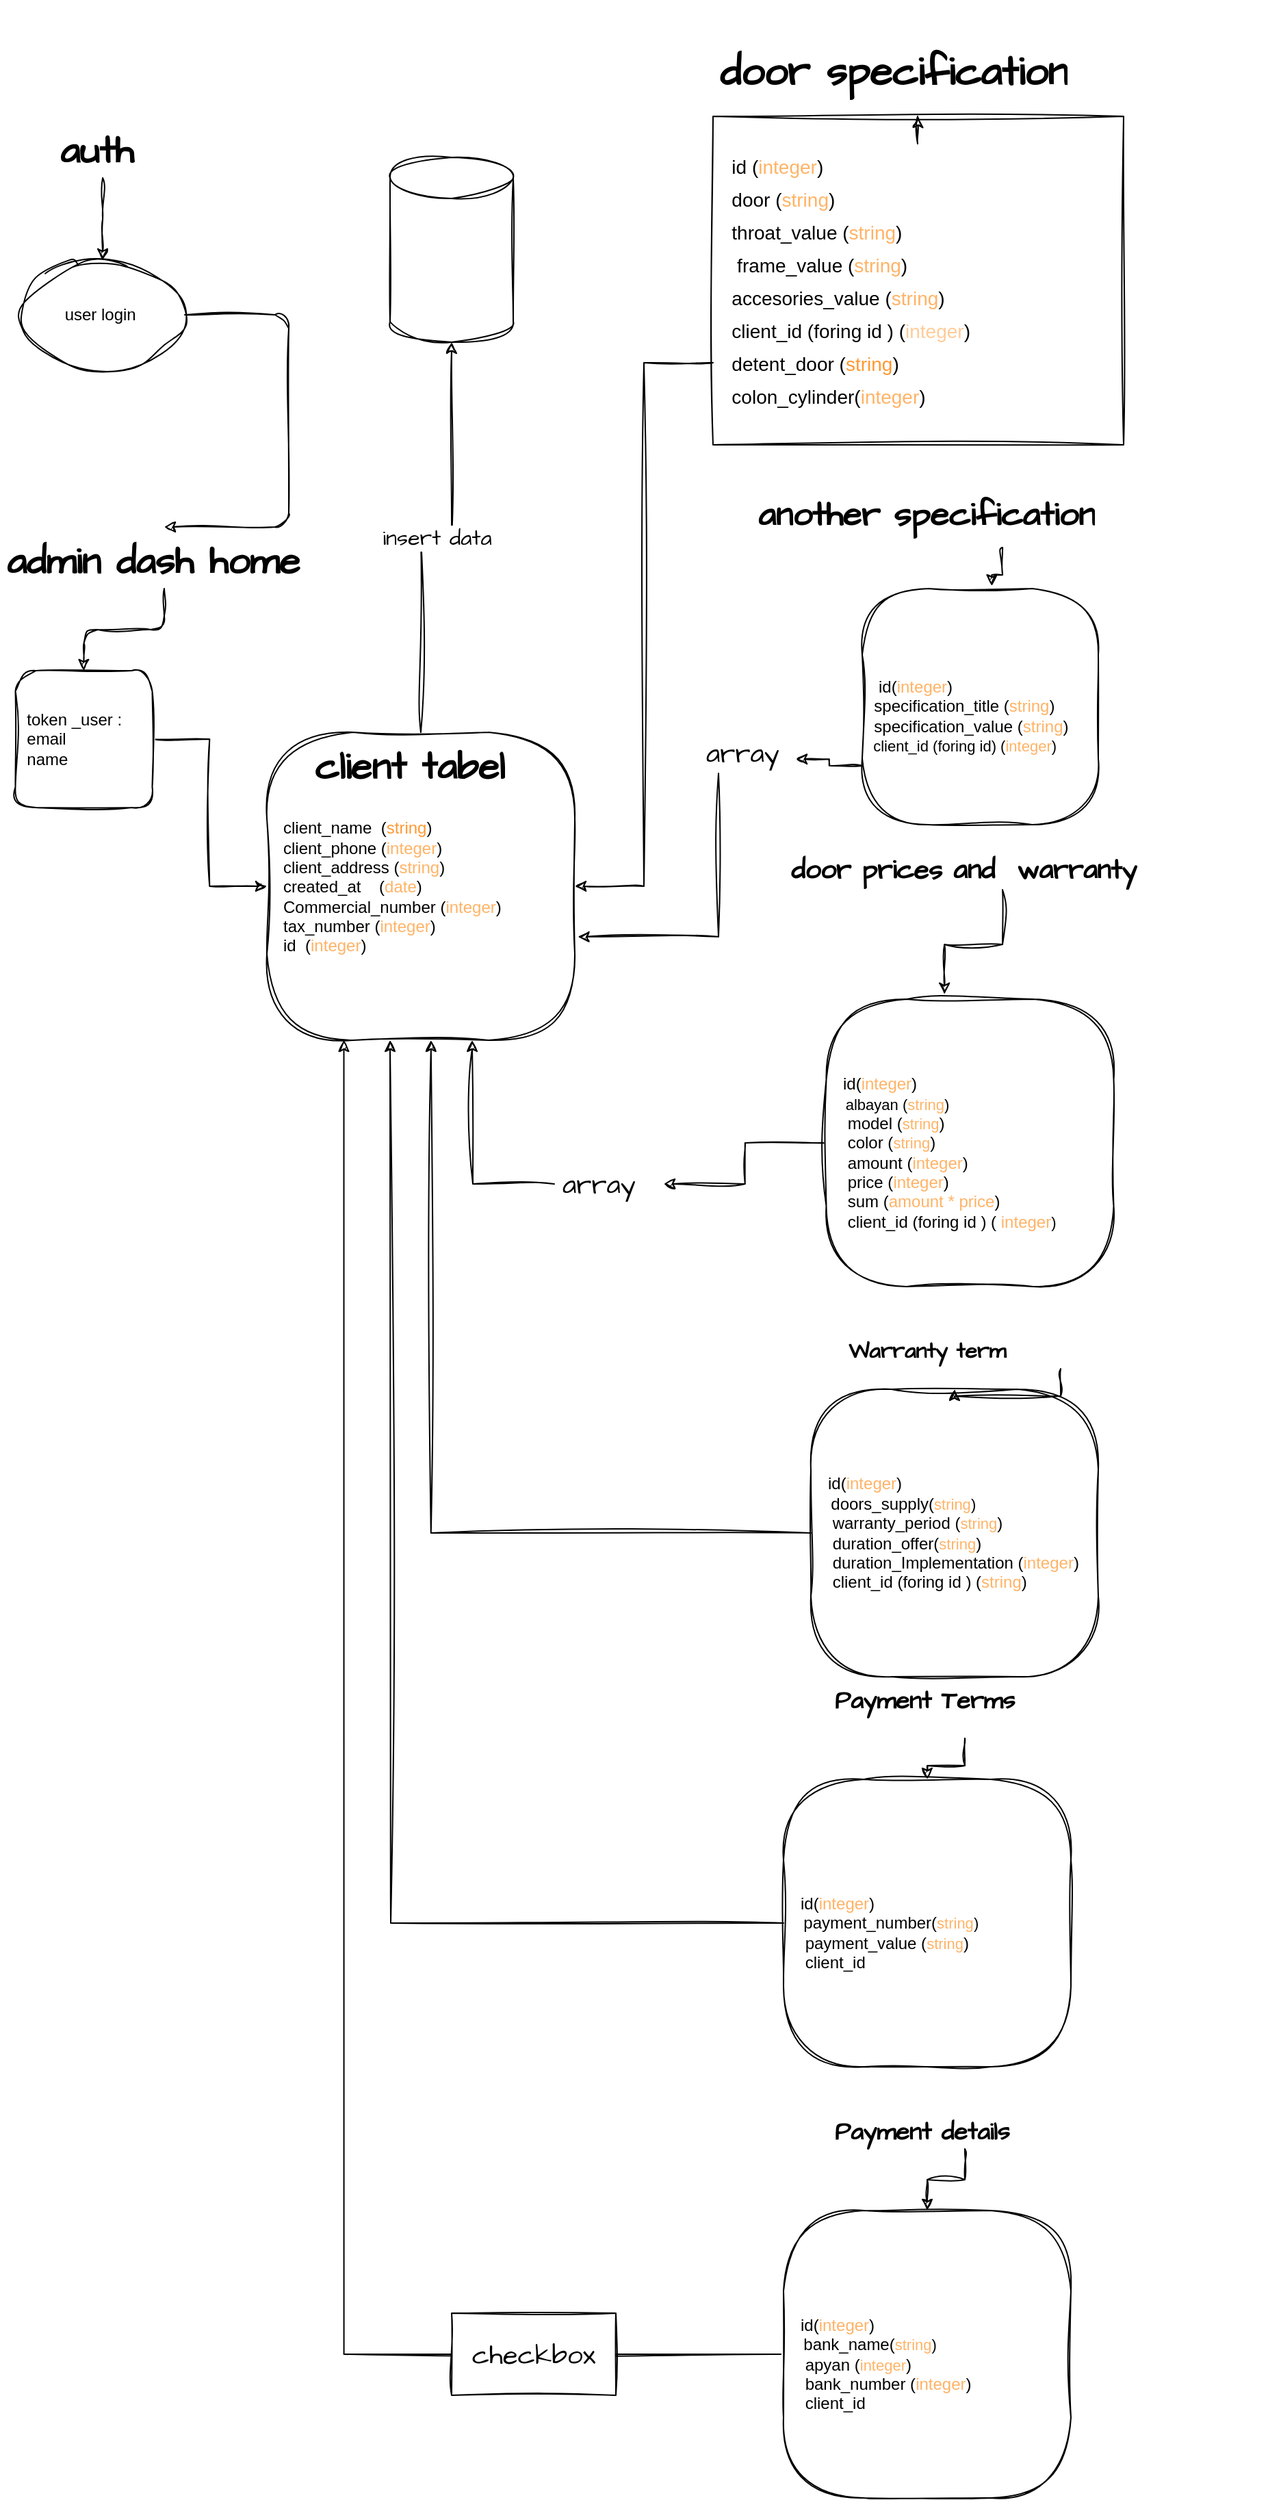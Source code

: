 <mxfile version="21.6.8" type="github">
  <diagram name="Page-1" id="sFfoceqI1ywxdXFWm-_H">
    <mxGraphModel dx="2829" dy="2729" grid="1" gridSize="15" guides="1" tooltips="1" connect="1" arrows="1" fold="1" page="1" pageScale="1" pageWidth="1700" pageHeight="1100" background="none" math="0" shadow="0">
      <root>
        <mxCell id="0" />
        <mxCell id="1" parent="0" />
        <mxCell id="EUZWt35lkv1LD6IBplJi-7" style="edgeStyle=orthogonalEdgeStyle;rounded=1;orthogonalLoop=1;jettySize=auto;html=1;labelBackgroundColor=none;fontColor=default;sketch=1;curveFitting=1;jiggle=2;entryX=0.5;entryY=0;entryDx=0;entryDy=0;" parent="1" source="EUZWt35lkv1LD6IBplJi-15" target="EUZWt35lkv1LD6IBplJi-12" edge="1">
          <mxGeometry relative="1" as="geometry">
            <mxPoint x="325" y="-640" as="targetPoint" />
          </mxGeometry>
        </mxCell>
        <mxCell id="EUZWt35lkv1LD6IBplJi-2" value="user login&amp;nbsp;" style="ellipse;whiteSpace=wrap;html=1;labelBackgroundColor=none;rounded=1;sketch=1;curveFitting=1;jiggle=2;" parent="1" vertex="1">
          <mxGeometry x="120" y="-810" width="120" height="80" as="geometry" />
        </mxCell>
        <mxCell id="EUZWt35lkv1LD6IBplJi-9" value="" style="edgeStyle=orthogonalEdgeStyle;rounded=1;orthogonalLoop=1;jettySize=auto;html=1;labelBackgroundColor=none;fontColor=default;sketch=1;curveFitting=1;jiggle=2;entryX=0.5;entryY=0;entryDx=0;entryDy=0;" parent="1" source="EUZWt35lkv1LD6IBplJi-2" target="EUZWt35lkv1LD6IBplJi-15" edge="1">
          <mxGeometry relative="1" as="geometry">
            <mxPoint x="315" y="-710" as="targetPoint" />
            <mxPoint x="325" y="-740" as="sourcePoint" />
            <Array as="points">
              <mxPoint x="316" y="-770" />
              <mxPoint x="316" y="-615" />
            </Array>
          </mxGeometry>
        </mxCell>
        <mxCell id="ghbjzDnoIVB0wGIXrf6Z-35" style="edgeStyle=orthogonalEdgeStyle;rounded=0;sketch=1;hachureGap=4;jiggle=2;curveFitting=1;orthogonalLoop=1;jettySize=auto;html=1;fontFamily=Architects Daughter;fontSource=https%3A%2F%2Ffonts.googleapis.com%2Fcss%3Ffamily%3DArchitects%2BDaughter;fontSize=16;" edge="1" parent="1" source="EUZWt35lkv1LD6IBplJi-12" target="EUZWt35lkv1LD6IBplJi-18">
          <mxGeometry relative="1" as="geometry" />
        </mxCell>
        <mxCell id="EUZWt35lkv1LD6IBplJi-12" value="&amp;nbsp; token _user :&lt;br&gt;&amp;nbsp; email&amp;nbsp;&amp;nbsp;&lt;br&gt;&amp;nbsp; name&amp;nbsp;" style="whiteSpace=wrap;html=1;aspect=fixed;rounded=1;glass=0;align=left;labelBackgroundColor=none;sketch=1;curveFitting=1;jiggle=2;" parent="1" vertex="1">
          <mxGeometry x="116.25" y="-510" width="100" height="100" as="geometry" />
        </mxCell>
        <mxCell id="EUZWt35lkv1LD6IBplJi-15" value="&lt;h1 style=&quot;border-color: var(--border-color); font-size: 28px;&quot;&gt;&lt;font style=&quot;border-color: var(--border-color);&quot;&gt;admin dash home&amp;nbsp;&lt;/font&gt;&lt;/h1&gt;&lt;h1 style=&quot;font-size: 28px;&quot;&gt;&lt;div style=&quot;border-color: var(--border-color);&quot;&gt;&lt;br style=&quot;border-color: var(--border-color); font-weight: 400;&quot;&gt;&lt;/div&gt;&lt;/h1&gt;&lt;p&gt;&lt;br&gt;&lt;/p&gt;" style="text;html=1;strokeColor=none;fillColor=none;spacing=5;spacingTop=-20;whiteSpace=wrap;overflow=hidden;rounded=0;fontSize=20;fontFamily=Architects Daughter;" parent="1" vertex="1">
          <mxGeometry x="105" y="-615" width="240" height="45" as="geometry" />
        </mxCell>
        <mxCell id="ghbjzDnoIVB0wGIXrf6Z-58" value="insert data" style="edgeStyle=orthogonalEdgeStyle;rounded=0;sketch=1;hachureGap=4;jiggle=2;curveFitting=1;orthogonalLoop=1;jettySize=auto;html=1;fontFamily=Architects Daughter;fontSource=https%3A%2F%2Ffonts.googleapis.com%2Fcss%3Ffamily%3DArchitects%2BDaughter;fontSize=16;" edge="1" parent="1" source="EUZWt35lkv1LD6IBplJi-18" target="ghbjzDnoIVB0wGIXrf6Z-56">
          <mxGeometry relative="1" as="geometry" />
        </mxCell>
        <mxCell id="EUZWt35lkv1LD6IBplJi-18" value="&amp;nbsp; &amp;nbsp;client_name&amp;nbsp; (&lt;font color=&quot;#ff9933&quot;&gt;string&lt;/font&gt;)&lt;br&gt;&amp;nbsp; &amp;nbsp;client_phone (&lt;font color=&quot;#ffb366&quot;&gt;integer&lt;/font&gt;)&lt;br&gt;&amp;nbsp; &amp;nbsp;client_address (&lt;font color=&quot;#ffb366&quot;&gt;string&lt;/font&gt;)&lt;br&gt;&amp;nbsp; &amp;nbsp;created_at&amp;nbsp; &amp;nbsp; (&lt;font color=&quot;#ffb366&quot;&gt;date&lt;/font&gt;)&amp;nbsp; &amp;nbsp; &amp;nbsp; &amp;nbsp; &amp;nbsp; &amp;nbsp; &amp;nbsp; &amp;nbsp; &amp;nbsp; &amp;nbsp; &amp;nbsp; &amp;nbsp; &amp;nbsp; &amp;nbsp; &amp;nbsp; &amp;nbsp; &amp;nbsp; &amp;nbsp; &amp;nbsp;Commercial_number (&lt;font color=&quot;#ffb366&quot;&gt;integer&lt;/font&gt;)&lt;br&gt;&amp;nbsp; &amp;nbsp;tax_number (&lt;font color=&quot;#ffb366&quot;&gt;integer&lt;/font&gt;)&lt;br&gt;&amp;nbsp; &amp;nbsp;id&amp;nbsp; (&lt;font color=&quot;#ffb366&quot;&gt;integer&lt;/font&gt;)" style="aspect=fixed;rounded=1;glass=0;align=left;labelBackgroundColor=none;sketch=1;curveFitting=1;jiggle=2;labelBorderColor=none;whiteSpace=wrap;html=1;fontStyle=0;horizontal=1;verticalAlign=middle;fontFamily=Helvetica;arcSize=28;" parent="1" vertex="1">
          <mxGeometry x="300" y="-465" width="225" height="225" as="geometry" />
        </mxCell>
        <mxCell id="EUZWt35lkv1LD6IBplJi-19" value="&lt;h1 style=&quot;font-size: 28px;&quot;&gt;client tabel&lt;/h1&gt;&lt;div&gt;&lt;br&gt;&lt;/div&gt;" style="text;html=1;strokeColor=none;fillColor=none;spacing=5;spacingTop=-20;whiteSpace=wrap;overflow=hidden;rounded=0;fontSize=20;fontFamily=Architects Daughter;" parent="1" vertex="1">
          <mxGeometry x="330" y="-465" width="150" height="45" as="geometry" />
        </mxCell>
        <mxCell id="ghbjzDnoIVB0wGIXrf6Z-7" style="edgeStyle=orthogonalEdgeStyle;rounded=0;sketch=1;hachureGap=4;jiggle=2;curveFitting=1;orthogonalLoop=1;jettySize=auto;html=1;entryX=0.5;entryY=0;entryDx=0;entryDy=0;fontFamily=Architects Daughter;fontSource=https%3A%2F%2Ffonts.googleapis.com%2Fcss%3Ffamily%3DArchitects%2BDaughter;fontSize=16;" edge="1" parent="1" source="ghbjzDnoIVB0wGIXrf6Z-6" target="EUZWt35lkv1LD6IBplJi-2">
          <mxGeometry relative="1" as="geometry" />
        </mxCell>
        <mxCell id="ghbjzDnoIVB0wGIXrf6Z-6" value="&lt;h1 style=&quot;font-size: 28px;&quot;&gt;&lt;font style=&quot;font-size: 28px;&quot;&gt;auth&amp;nbsp;&lt;/font&gt;&lt;/h1&gt;&lt;div style=&quot;font-size: 28px;&quot;&gt;&lt;br&gt;&lt;/div&gt;&lt;p&gt;&lt;br&gt;&lt;/p&gt;" style="text;html=1;strokeColor=none;fillColor=none;spacing=5;spacingTop=-20;whiteSpace=wrap;overflow=hidden;rounded=0;fontSize=20;fontFamily=Architects Daughter;" vertex="1" parent="1">
          <mxGeometry x="143.75" y="-915" width="72.5" height="45" as="geometry" />
        </mxCell>
        <mxCell id="ghbjzDnoIVB0wGIXrf6Z-15" style="edgeStyle=orthogonalEdgeStyle;rounded=0;sketch=1;hachureGap=4;jiggle=2;curveFitting=1;orthogonalLoop=1;jettySize=auto;html=1;exitX=0;exitY=0.75;exitDx=0;exitDy=0;entryX=1;entryY=0.5;entryDx=0;entryDy=0;fontFamily=Architects Daughter;fontSource=https%3A%2F%2Ffonts.googleapis.com%2Fcss%3Ffamily%3DArchitects%2BDaughter;fontSize=16;" edge="1" parent="1" source="ghbjzDnoIVB0wGIXrf6Z-9" target="EUZWt35lkv1LD6IBplJi-18">
          <mxGeometry relative="1" as="geometry" />
        </mxCell>
        <mxCell id="ghbjzDnoIVB0wGIXrf6Z-9" value="&lt;font face=&quot;Helvetica&quot; style=&quot;font-size: 14px;&quot;&gt;&lt;font style=&quot;font-size: 14px;&quot;&gt;&amp;nbsp; &lt;br&gt;&amp;nbsp; &amp;nbsp;id (&lt;font style=&quot;font-size: 14px;&quot; color=&quot;#ffb366&quot;&gt;integer&lt;/font&gt;)&lt;br&gt;&amp;nbsp; &amp;nbsp;door (&lt;font style=&quot;font-size: 14px;&quot; color=&quot;#ffb366&quot;&gt;string&lt;/font&gt;)&amp;nbsp;&lt;br&gt;&amp;nbsp; &amp;nbsp;throat_value (&lt;font style=&quot;font-size: 14px;&quot; color=&quot;#ffb366&quot;&gt;string&lt;/font&gt;)&lt;br&gt;&amp;nbsp; &amp;nbsp; frame_value (&lt;span style=&quot;color: rgb(255, 179, 102);&quot;&gt;string&lt;/span&gt;)&lt;br&gt;&amp;nbsp; &amp;nbsp;accesories_value (&lt;span style=&quot;color: rgb(255, 179, 102);&quot;&gt;string&lt;/span&gt;&lt;/font&gt;&lt;font style=&quot;font-size: 14px;&quot;&gt;)&lt;br&gt;&amp;nbsp; &amp;nbsp;client_id (foring id ) (&lt;font style=&quot;font-size: 14px;&quot; color=&quot;#ffcc99&quot;&gt;integer&lt;/font&gt;)&amp;nbsp;&lt;br&gt;&lt;/font&gt;&amp;nbsp; &amp;nbsp;detent_door (&lt;font style=&quot;border-color: var(--border-color); font-size: 14px;&quot; color=&quot;#ff9933&quot;&gt;string&lt;/font&gt;)&lt;br style=&quot;border-color: var(--border-color);&quot;&gt;&amp;nbsp; &amp;nbsp;colon_cylinder(&lt;font style=&quot;border-color: var(--border-color); font-size: 14px;&quot; color=&quot;#ffb366&quot;&gt;integer&lt;/font&gt;)&lt;br&gt;&lt;/font&gt;&lt;span style=&quot;background-color: initial; font-size: 19px;&quot;&gt;&amp;nbsp;&amp;nbsp;&lt;br&gt;&lt;/span&gt;" style="rounded=0;whiteSpace=wrap;html=1;sketch=1;hachureGap=4;jiggle=2;curveFitting=1;fontFamily=Architects Daughter;fontSource=https%3A%2F%2Ffonts.googleapis.com%2Fcss%3Ffamily%3DArchitects%2BDaughter;fontSize=20;align=left;" vertex="1" parent="1">
          <mxGeometry x="626" y="-915" width="300" height="240" as="geometry" />
        </mxCell>
        <mxCell id="ghbjzDnoIVB0wGIXrf6Z-12" style="edgeStyle=orthogonalEdgeStyle;rounded=0;sketch=1;hachureGap=4;jiggle=2;curveFitting=1;orthogonalLoop=1;jettySize=auto;html=1;entryX=0.5;entryY=0;entryDx=0;entryDy=0;fontFamily=Architects Daughter;fontSource=https%3A%2F%2Ffonts.googleapis.com%2Fcss%3Ffamily%3DArchitects%2BDaughter;fontSize=16;" edge="1" parent="1" source="ghbjzDnoIVB0wGIXrf6Z-11" target="ghbjzDnoIVB0wGIXrf6Z-9">
          <mxGeometry relative="1" as="geometry" />
        </mxCell>
        <mxCell id="ghbjzDnoIVB0wGIXrf6Z-11" value="&lt;h1 style=&quot;border-color: var(--border-color);&quot;&gt;&lt;font style=&quot;font-size: 30px;&quot;&gt;door specification&lt;/font&gt;&lt;br&gt;&lt;/h1&gt;" style="text;html=1;strokeColor=none;fillColor=none;spacing=5;spacingTop=-20;whiteSpace=wrap;overflow=hidden;rounded=0;fontSize=20;fontFamily=Architects Daughter;" vertex="1" parent="1">
          <mxGeometry x="626" y="-990" width="299" height="75" as="geometry" />
        </mxCell>
        <mxCell id="ghbjzDnoIVB0wGIXrf6Z-20" style="edgeStyle=orthogonalEdgeStyle;rounded=0;sketch=1;hachureGap=4;jiggle=2;curveFitting=1;orthogonalLoop=1;jettySize=auto;html=1;entryX=0.549;entryY=-0.011;entryDx=0;entryDy=0;entryPerimeter=0;fontFamily=Architects Daughter;fontSource=https%3A%2F%2Ffonts.googleapis.com%2Fcss%3Ffamily%3DArchitects%2BDaughter;fontSize=16;" edge="1" parent="1" source="ghbjzDnoIVB0wGIXrf6Z-16" target="ghbjzDnoIVB0wGIXrf6Z-19">
          <mxGeometry relative="1" as="geometry" />
        </mxCell>
        <mxCell id="ghbjzDnoIVB0wGIXrf6Z-16" value="&lt;h1 style=&quot;border-color: var(--border-color); font-size: 25px;&quot;&gt;&lt;span style=&quot;&quot;&gt;another&amp;nbsp;&lt;/span&gt;specification&lt;/h1&gt;" style="text;html=1;strokeColor=none;fillColor=none;spacing=5;spacingTop=-20;whiteSpace=wrap;overflow=hidden;rounded=0;fontSize=20;fontFamily=Architects Daughter;" vertex="1" parent="1">
          <mxGeometry x="653.75" y="-645" width="367.5" height="45" as="geometry" />
        </mxCell>
        <mxCell id="ghbjzDnoIVB0wGIXrf6Z-19" value="&lt;font style=&quot;font-size: 12px;&quot;&gt;&amp;nbsp;&amp;nbsp;&lt;br&gt;&amp;nbsp; &amp;nbsp;id(&lt;font style=&quot;font-size: 12px;&quot; color=&quot;#ffb366&quot;&gt;integer&lt;/font&gt;)&lt;br&gt;&amp;nbsp; specification_title (&lt;font style=&quot;font-size: 12px;&quot; color=&quot;#ffb366&quot;&gt;string&lt;/font&gt;)&amp;nbsp; &amp;nbsp;&lt;br&gt;&amp;nbsp; s&lt;span style=&quot;border-color: var(--border-color); background-color: initial;&quot;&gt;pecification_value (&lt;font color=&quot;#ffb366&quot;&gt;string&lt;/font&gt;)&amp;nbsp;&lt;br&gt;&lt;/span&gt;&lt;/font&gt;&lt;span style=&quot;font-size: 11px; background-color: initial;&quot;&gt;&amp;nbsp; client_id (foring id) (&lt;font style=&quot;&quot; color=&quot;#ffb366&quot;&gt;integer&lt;/font&gt;)&lt;br&gt;&lt;/span&gt;" style="aspect=fixed;rounded=1;glass=0;align=left;labelBackgroundColor=none;sketch=1;curveFitting=1;jiggle=2;labelBorderColor=none;whiteSpace=wrap;html=1;fontStyle=0;horizontal=1;verticalAlign=middle;fontFamily=Helvetica;arcSize=28;" vertex="1" parent="1">
          <mxGeometry x="735" y="-570" width="172.5" height="172.5" as="geometry" />
        </mxCell>
        <mxCell id="ghbjzDnoIVB0wGIXrf6Z-27" value="" style="edgeStyle=orthogonalEdgeStyle;rounded=0;sketch=1;hachureGap=4;jiggle=2;curveFitting=1;orthogonalLoop=1;jettySize=auto;html=1;exitX=0;exitY=0.75;exitDx=0;exitDy=0;entryX=0.997;entryY=0.654;entryDx=0;entryDy=0;entryPerimeter=0;fontFamily=Architects Daughter;fontSource=https%3A%2F%2Ffonts.googleapis.com%2Fcss%3Ffamily%3DArchitects%2BDaughter;fontSize=16;" edge="1" parent="1" source="ghbjzDnoIVB0wGIXrf6Z-19" target="ghbjzDnoIVB0wGIXrf6Z-21">
          <mxGeometry relative="1" as="geometry">
            <mxPoint x="1050" y="-274" as="sourcePoint" />
            <mxPoint x="854" y="-518" as="targetPoint" />
          </mxGeometry>
        </mxCell>
        <mxCell id="ghbjzDnoIVB0wGIXrf6Z-54" style="edgeStyle=orthogonalEdgeStyle;rounded=0;sketch=1;hachureGap=4;jiggle=2;curveFitting=1;orthogonalLoop=1;jettySize=auto;html=1;entryX=1.01;entryY=0.664;entryDx=0;entryDy=0;entryPerimeter=0;fontFamily=Architects Daughter;fontSource=https%3A%2F%2Ffonts.googleapis.com%2Fcss%3Ffamily%3DArchitects%2BDaughter;fontSize=16;" edge="1" parent="1" source="ghbjzDnoIVB0wGIXrf6Z-21" target="EUZWt35lkv1LD6IBplJi-18">
          <mxGeometry relative="1" as="geometry">
            <Array as="points">
              <mxPoint x="630" y="-316" />
            </Array>
          </mxGeometry>
        </mxCell>
        <mxCell id="ghbjzDnoIVB0wGIXrf6Z-21" value="array" style="text;strokeColor=none;fillColor=none;align=left;verticalAlign=middle;spacingLeft=4;spacingRight=4;overflow=hidden;points=[[0,0.5],[1,0.5]];portConstraint=eastwest;rotatable=0;whiteSpace=wrap;html=1;fontSize=20;fontFamily=Architects Daughter;" vertex="1" parent="1">
          <mxGeometry x="615" y="-465" width="71.75" height="30" as="geometry" />
        </mxCell>
        <mxCell id="ghbjzDnoIVB0wGIXrf6Z-32" style="edgeStyle=orthogonalEdgeStyle;rounded=0;sketch=1;hachureGap=4;jiggle=2;curveFitting=1;orthogonalLoop=1;jettySize=auto;html=1;fontFamily=Architects Daughter;fontSource=https%3A%2F%2Ffonts.googleapis.com%2Fcss%3Ffamily%3DArchitects%2BDaughter;fontSize=16;" edge="1" parent="1" source="ghbjzDnoIVB0wGIXrf6Z-28" target="ghbjzDnoIVB0wGIXrf6Z-33">
          <mxGeometry relative="1" as="geometry">
            <mxPoint x="750" y="-90" as="targetPoint" />
          </mxGeometry>
        </mxCell>
        <mxCell id="ghbjzDnoIVB0wGIXrf6Z-28" value="&lt;font style=&quot;font-size: 12px;&quot;&gt;&amp;nbsp;&amp;nbsp;&lt;br&gt;&amp;nbsp; &amp;nbsp;id(&lt;font style=&quot;font-size: 12px;&quot; color=&quot;#ffb366&quot;&gt;integer&lt;/font&gt;)&lt;br&gt;&lt;/font&gt;&lt;span style=&quot;font-size: 11px; font-family: &amp;quot;Architects Daughter&amp;quot;; background-color: initial;&quot;&gt;&amp;nbsp; &lt;/span&gt;&lt;span style=&quot;font-size: 11px; background-color: initial;&quot;&gt;&amp;nbsp;albayan (&lt;font color=&quot;#ffb366&quot;&gt;string&lt;/font&gt;)&lt;br&gt;&lt;/span&gt;&amp;nbsp; &amp;nbsp; model (&lt;span style=&quot;color: rgb(255, 179, 102); font-size: 11px;&quot;&gt;string&lt;/span&gt;)&amp;nbsp;&lt;br&gt;&amp;nbsp; &amp;nbsp; color (&lt;span style=&quot;color: rgb(255, 179, 102); font-size: 11px;&quot;&gt;string&lt;/span&gt;)&lt;br&gt;&amp;nbsp; &amp;nbsp; amount (&lt;span style=&quot;color: rgb(255, 179, 102);&quot;&gt;integer&lt;/span&gt;)&lt;br&gt;&amp;nbsp; &amp;nbsp; price (&lt;span style=&quot;color: rgb(255, 179, 102);&quot;&gt;integer&lt;/span&gt;)&lt;br&gt;&amp;nbsp; &amp;nbsp; sum (&lt;font color=&quot;#ffb366&quot;&gt;amount * price&lt;/font&gt;)&amp;nbsp;&lt;br&gt;&amp;nbsp; &amp;nbsp; client_id (foring id ) (&amp;nbsp;&lt;span style=&quot;color: rgb(255, 179, 102);&quot;&gt;integer&lt;/span&gt;&lt;span style=&quot;font-size: 11px; background-color: initial;&quot;&gt;)&lt;br&gt;&lt;/span&gt;" style="aspect=fixed;rounded=1;glass=0;align=left;labelBackgroundColor=none;sketch=1;curveFitting=1;jiggle=2;labelBorderColor=none;whiteSpace=wrap;html=1;fontStyle=0;horizontal=1;verticalAlign=middle;fontFamily=Helvetica;arcSize=28;" vertex="1" parent="1">
          <mxGeometry x="708.75" y="-270" width="210" height="210" as="geometry" />
        </mxCell>
        <mxCell id="ghbjzDnoIVB0wGIXrf6Z-31" style="edgeStyle=orthogonalEdgeStyle;rounded=0;sketch=1;hachureGap=4;jiggle=2;curveFitting=1;orthogonalLoop=1;jettySize=auto;html=1;entryX=0.411;entryY=-0.017;entryDx=0;entryDy=0;entryPerimeter=0;fontFamily=Architects Daughter;fontSource=https%3A%2F%2Ffonts.googleapis.com%2Fcss%3Ffamily%3DArchitects%2BDaughter;fontSize=16;" edge="1" parent="1" source="ghbjzDnoIVB0wGIXrf6Z-30" target="ghbjzDnoIVB0wGIXrf6Z-28">
          <mxGeometry relative="1" as="geometry" />
        </mxCell>
        <mxCell id="ghbjzDnoIVB0wGIXrf6Z-30" value="&lt;h1 style=&quot;border-color: var(--border-color);&quot;&gt;&lt;font style=&quot;font-size: 20px;&quot;&gt;door prices and&amp;nbsp; warranty&lt;/font&gt;&lt;/h1&gt;" style="text;html=1;strokeColor=none;fillColor=none;spacing=5;spacingTop=-20;whiteSpace=wrap;overflow=hidden;rounded=0;fontSize=20;fontFamily=Architects Daughter;" vertex="1" parent="1">
          <mxGeometry x="677.5" y="-410" width="320" height="60" as="geometry" />
        </mxCell>
        <mxCell id="ghbjzDnoIVB0wGIXrf6Z-37" style="edgeStyle=orthogonalEdgeStyle;rounded=0;sketch=1;hachureGap=4;jiggle=2;curveFitting=1;orthogonalLoop=1;jettySize=auto;html=1;fontFamily=Architects Daughter;fontSource=https%3A%2F%2Ffonts.googleapis.com%2Fcss%3Ffamily%3DArchitects%2BDaughter;fontSize=16;" edge="1" parent="1" source="ghbjzDnoIVB0wGIXrf6Z-33">
          <mxGeometry relative="1" as="geometry">
            <mxPoint x="450" y="-240" as="targetPoint" />
          </mxGeometry>
        </mxCell>
        <mxCell id="ghbjzDnoIVB0wGIXrf6Z-33" value="array" style="text;strokeColor=none;fillColor=none;align=left;verticalAlign=middle;spacingLeft=4;spacingRight=4;overflow=hidden;points=[[0,0.5],[1,0.5]];portConstraint=eastwest;rotatable=0;whiteSpace=wrap;html=1;fontSize=20;fontFamily=Architects Daughter;" vertex="1" parent="1">
          <mxGeometry x="510" y="-150" width="80" height="30" as="geometry" />
        </mxCell>
        <mxCell id="ghbjzDnoIVB0wGIXrf6Z-42" style="edgeStyle=orthogonalEdgeStyle;rounded=0;sketch=1;hachureGap=4;jiggle=2;curveFitting=1;orthogonalLoop=1;jettySize=auto;html=1;entryX=0.533;entryY=1;entryDx=0;entryDy=0;entryPerimeter=0;fontFamily=Architects Daughter;fontSource=https%3A%2F%2Ffonts.googleapis.com%2Fcss%3Ffamily%3DArchitects%2BDaughter;fontSize=16;" edge="1" parent="1" source="ghbjzDnoIVB0wGIXrf6Z-38" target="EUZWt35lkv1LD6IBplJi-18">
          <mxGeometry relative="1" as="geometry" />
        </mxCell>
        <mxCell id="ghbjzDnoIVB0wGIXrf6Z-38" value="&lt;font style=&quot;font-size: 12px;&quot;&gt;&amp;nbsp;&amp;nbsp;&lt;br&gt;&amp;nbsp; &amp;nbsp;id(&lt;font style=&quot;font-size: 12px;&quot; color=&quot;#ffb366&quot;&gt;integer&lt;/font&gt;)&lt;br&gt;&lt;/font&gt;&lt;span style=&quot;font-size: 11px; font-family: &amp;quot;Architects Daughter&amp;quot;; background-color: initial;&quot;&gt;&amp;nbsp; &lt;/span&gt;&lt;span style=&quot;background-color: initial;&quot;&gt;&amp;nbsp;doors_supply(&lt;font style=&quot;font-size: 11px;&quot; color=&quot;#ffb366&quot;&gt;string&lt;/font&gt;&lt;span style=&quot;font-size: 11px;&quot;&gt;)&lt;/span&gt;&lt;br&gt;&lt;/span&gt;&amp;nbsp; &amp;nbsp; warranty_period (&lt;span style=&quot;color: rgb(255, 179, 102); font-size: 11px;&quot;&gt;string&lt;/span&gt;)&amp;nbsp;&lt;br&gt;&amp;nbsp; &amp;nbsp; duration_offer(&lt;span style=&quot;color: rgb(255, 179, 102); font-size: 11px;&quot;&gt;string&lt;/span&gt;)&lt;br&gt;&amp;nbsp; &amp;nbsp; duration_Implementation (&lt;span style=&quot;color: rgb(255, 179, 102);&quot;&gt;integer&lt;/span&gt;)&lt;br&gt;&amp;nbsp; &amp;nbsp; client_id (foring id ) (&lt;font color=&quot;#ffb366&quot;&gt;string&lt;/font&gt;)&lt;br&gt;&amp;nbsp; &amp;nbsp;&lt;span style=&quot;font-size: 11px; background-color: initial;&quot;&gt;&lt;br&gt;&lt;/span&gt;" style="aspect=fixed;rounded=1;glass=0;align=left;labelBackgroundColor=none;sketch=1;curveFitting=1;jiggle=2;labelBorderColor=none;whiteSpace=wrap;html=1;fontStyle=0;horizontal=1;verticalAlign=middle;fontFamily=Helvetica;arcSize=28;" vertex="1" parent="1">
          <mxGeometry x="697.5" y="15" width="210" height="210" as="geometry" />
        </mxCell>
        <mxCell id="ghbjzDnoIVB0wGIXrf6Z-41" style="edgeStyle=orthogonalEdgeStyle;rounded=0;sketch=1;hachureGap=4;jiggle=2;curveFitting=1;orthogonalLoop=1;jettySize=auto;html=1;entryX=0.5;entryY=0;entryDx=0;entryDy=0;fontFamily=Architects Daughter;fontSource=https%3A%2F%2Ffonts.googleapis.com%2Fcss%3Ffamily%3DArchitects%2BDaughter;fontSize=16;" edge="1" parent="1" source="ghbjzDnoIVB0wGIXrf6Z-39" target="ghbjzDnoIVB0wGIXrf6Z-38">
          <mxGeometry relative="1" as="geometry" />
        </mxCell>
        <mxCell id="ghbjzDnoIVB0wGIXrf6Z-39" value="&lt;h1 style=&quot;border-color: var(--border-color);&quot;&gt;&lt;font style=&quot;font-size: 16px;&quot;&gt;Warranty term&amp;nbsp;&lt;/font&gt;&lt;br&gt;&lt;/h1&gt;" style="text;html=1;strokeColor=none;fillColor=none;spacing=5;spacingTop=-20;whiteSpace=wrap;overflow=hidden;rounded=0;fontSize=20;fontFamily=Architects Daughter;" vertex="1" parent="1">
          <mxGeometry x="720" y="-60" width="320" height="60" as="geometry" />
        </mxCell>
        <mxCell id="ghbjzDnoIVB0wGIXrf6Z-47" style="edgeStyle=orthogonalEdgeStyle;rounded=0;sketch=1;hachureGap=4;jiggle=2;curveFitting=1;orthogonalLoop=1;jettySize=auto;html=1;fontFamily=Architects Daughter;fontSource=https%3A%2F%2Ffonts.googleapis.com%2Fcss%3Ffamily%3DArchitects%2BDaughter;fontSize=16;" edge="1" parent="1" source="ghbjzDnoIVB0wGIXrf6Z-43">
          <mxGeometry relative="1" as="geometry">
            <mxPoint x="390" y="-240" as="targetPoint" />
          </mxGeometry>
        </mxCell>
        <mxCell id="ghbjzDnoIVB0wGIXrf6Z-43" value="&lt;font style=&quot;font-size: 12px;&quot;&gt;&amp;nbsp;&amp;nbsp;&lt;br&gt;&amp;nbsp; &amp;nbsp;id(&lt;font style=&quot;font-size: 12px;&quot; color=&quot;#ffb366&quot;&gt;integer&lt;/font&gt;)&lt;br&gt;&lt;/font&gt;&lt;span style=&quot;font-size: 11px; font-family: &amp;quot;Architects Daughter&amp;quot;; background-color: initial;&quot;&gt;&amp;nbsp; &lt;/span&gt;&lt;span style=&quot;background-color: initial;&quot;&gt;&amp;nbsp;payment_number(&lt;font style=&quot;font-size: 11px;&quot; color=&quot;#ffb366&quot;&gt;string&lt;/font&gt;&lt;span style=&quot;font-size: 11px;&quot;&gt;)&lt;/span&gt;&lt;br&gt;&lt;/span&gt;&amp;nbsp; &amp;nbsp; payment_value (&lt;span style=&quot;color: rgb(255, 179, 102); font-size: 11px;&quot;&gt;string&lt;/span&gt;)&amp;nbsp;&lt;br&gt;&amp;nbsp; &amp;nbsp; client_id&amp;nbsp;&lt;span style=&quot;font-size: 11px; background-color: initial;&quot;&gt;&lt;br&gt;&lt;/span&gt;" style="aspect=fixed;rounded=1;glass=0;align=left;labelBackgroundColor=none;sketch=1;curveFitting=1;jiggle=2;labelBorderColor=none;whiteSpace=wrap;html=1;fontStyle=0;horizontal=1;verticalAlign=middle;fontFamily=Helvetica;arcSize=28;" vertex="1" parent="1">
          <mxGeometry x="677.5" y="300" width="210" height="210" as="geometry" />
        </mxCell>
        <mxCell id="ghbjzDnoIVB0wGIXrf6Z-46" style="edgeStyle=orthogonalEdgeStyle;rounded=0;sketch=1;hachureGap=4;jiggle=2;curveFitting=1;orthogonalLoop=1;jettySize=auto;html=1;fontFamily=Architects Daughter;fontSource=https%3A%2F%2Ffonts.googleapis.com%2Fcss%3Ffamily%3DArchitects%2BDaughter;fontSize=16;" edge="1" parent="1" source="ghbjzDnoIVB0wGIXrf6Z-45" target="ghbjzDnoIVB0wGIXrf6Z-43">
          <mxGeometry relative="1" as="geometry" />
        </mxCell>
        <mxCell id="ghbjzDnoIVB0wGIXrf6Z-45" value="Payment Terms" style="text;whiteSpace=wrap;fontSize=18;fontFamily=Architects Daughter;fontStyle=1" vertex="1" parent="1">
          <mxGeometry x="712.5" y="225" width="195" height="45" as="geometry" />
        </mxCell>
        <mxCell id="ghbjzDnoIVB0wGIXrf6Z-52" style="edgeStyle=orthogonalEdgeStyle;rounded=0;sketch=1;hachureGap=4;jiggle=2;curveFitting=1;orthogonalLoop=1;jettySize=auto;html=1;fontFamily=Architects Daughter;fontSource=https%3A%2F%2Ffonts.googleapis.com%2Fcss%3Ffamily%3DArchitects%2BDaughter;fontSize=16;" edge="1" parent="1" source="ghbjzDnoIVB0wGIXrf6Z-48" target="ghbjzDnoIVB0wGIXrf6Z-49">
          <mxGeometry relative="1" as="geometry" />
        </mxCell>
        <mxCell id="ghbjzDnoIVB0wGIXrf6Z-48" value="Payment details" style="text;whiteSpace=wrap;fontSize=18;fontFamily=Architects Daughter;fontStyle=1" vertex="1" parent="1">
          <mxGeometry x="712.5" y="540" width="195" height="30" as="geometry" />
        </mxCell>
        <mxCell id="ghbjzDnoIVB0wGIXrf6Z-53" style="edgeStyle=orthogonalEdgeStyle;rounded=0;sketch=1;hachureGap=4;jiggle=2;curveFitting=1;orthogonalLoop=1;jettySize=auto;html=1;fontFamily=Architects Daughter;fontSource=https%3A%2F%2Ffonts.googleapis.com%2Fcss%3Ffamily%3DArchitects%2BDaughter;fontSize=16;entryX=0.25;entryY=1;entryDx=0;entryDy=0;" edge="1" parent="1" source="ghbjzDnoIVB0wGIXrf6Z-49" target="EUZWt35lkv1LD6IBplJi-18">
          <mxGeometry relative="1" as="geometry">
            <mxPoint x="255" y="135" as="targetPoint" />
          </mxGeometry>
        </mxCell>
        <mxCell id="ghbjzDnoIVB0wGIXrf6Z-49" value="&lt;font style=&quot;font-size: 12px;&quot;&gt;&amp;nbsp;&amp;nbsp;&lt;br&gt;&amp;nbsp; &amp;nbsp;id(&lt;font style=&quot;font-size: 12px;&quot; color=&quot;#ffb366&quot;&gt;integer&lt;/font&gt;)&lt;br&gt;&lt;/font&gt;&lt;span style=&quot;font-size: 11px; font-family: &amp;quot;Architects Daughter&amp;quot;; background-color: initial;&quot;&gt;&amp;nbsp; &lt;/span&gt;&lt;span style=&quot;background-color: initial;&quot;&gt;&amp;nbsp;bank_name(&lt;font style=&quot;font-size: 11px;&quot; color=&quot;#ffb366&quot;&gt;string&lt;/font&gt;&lt;span style=&quot;font-size: 11px;&quot;&gt;)&lt;/span&gt;&lt;br&gt;&lt;/span&gt;&amp;nbsp; &amp;nbsp; apyan (&lt;span style=&quot;color: rgb(255, 179, 102); font-size: 11px;&quot;&gt;integer&lt;/span&gt;)&amp;nbsp;&lt;br&gt;&amp;nbsp; &amp;nbsp; bank_number (&lt;font color=&quot;#ffb366&quot;&gt;integer&lt;/font&gt;)&lt;br&gt;&amp;nbsp; &amp;nbsp; client_id&amp;nbsp;&lt;span style=&quot;font-size: 11px; background-color: initial;&quot;&gt;&lt;br&gt;&lt;/span&gt;" style="aspect=fixed;rounded=1;glass=0;align=left;labelBackgroundColor=none;sketch=1;curveFitting=1;jiggle=2;labelBorderColor=none;whiteSpace=wrap;html=1;fontStyle=0;horizontal=1;verticalAlign=middle;fontFamily=Helvetica;arcSize=28;" vertex="1" parent="1">
          <mxGeometry x="677.5" y="615" width="210" height="210" as="geometry" />
        </mxCell>
        <mxCell id="ghbjzDnoIVB0wGIXrf6Z-55" value="checkbox" style="whiteSpace=wrap;html=1;sketch=1;hachureGap=4;jiggle=2;curveFitting=1;fontFamily=Architects Daughter;fontSource=https%3A%2F%2Ffonts.googleapis.com%2Fcss%3Ffamily%3DArchitects%2BDaughter;fontSize=20;" vertex="1" parent="1">
          <mxGeometry x="435" y="690" width="120" height="60" as="geometry" />
        </mxCell>
        <mxCell id="ghbjzDnoIVB0wGIXrf6Z-56" value="" style="shape=cylinder3;whiteSpace=wrap;html=1;boundedLbl=1;backgroundOutline=1;size=15;sketch=1;hachureGap=4;jiggle=2;curveFitting=1;fontFamily=Architects Daughter;fontSource=https%3A%2F%2Ffonts.googleapis.com%2Fcss%3Ffamily%3DArchitects%2BDaughter;fontSize=20;" vertex="1" parent="1">
          <mxGeometry x="390" y="-885" width="90" height="135" as="geometry" />
        </mxCell>
      </root>
    </mxGraphModel>
  </diagram>
</mxfile>
